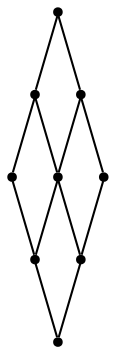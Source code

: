 graph {
  node [shape=point,comment="{\"directed\":false,\"doi\":\"10.1007/978-3-030-04414-5_32\",\"figure\":\"5 (2)\"}"]

  v0 [pos="1407.0012059920223,336.44746537647484"]
  v1 [pos="1407.0001885773393,589.1547871448598"]
  v2 [pos="1407.0001885773393,416.717066334724"]
  v3 [pos="1161.3475117445828,336.44746537647484"]
  v4 [pos="1161.3475435387918,574.0611165979117"]
  v5 [pos="1161.3475435387916,377.0569475761049"]
  v6 [pos="1038.5217138297548,336.44746537647484"]
  v7 [pos="1038.522763038647,551.9827255007675"]
  v8 [pos="1038.522763038647,380.2409078050607"]

  v2 -- v1 [id="-3",pos="1407.0001885773393,416.717066334724 1407.0001885773393,589.1547871448598 1407.0001885773393,589.1547871448598 1407.0001885773393,589.1547871448598"]
  v0 -- v2 [id="-4",pos="1407.0012059920223,336.44746537647484 1407.0001885773393,416.717066334724 1407.0001885773393,416.717066334724 1407.0001885773393,416.717066334724"]
  v5 -- v4 [id="-13",pos="1161.3475435387916,377.0569475761049 1161.3475435387918,574.0611165979117 1161.3475435387918,574.0611165979117 1161.3475435387918,574.0611165979117"]
  v3 -- v5 [id="-14",pos="1161.3475117445828,336.44746537647484 1161.3475435387916,377.0569475761049 1161.3475435387916,377.0569475761049 1161.3475435387916,377.0569475761049"]
  v5 -- v2 [id="-16",pos="1161.3475435387916,377.0569475761049 1407.0001885773393,416.717066334724 1407.0001885773393,416.717066334724 1407.0001885773393,416.717066334724"]
  v4 -- v1 [id="-17",pos="1161.3475435387918,574.0611165979117 1407.0001885773393,589.1547871448598 1407.0001885773393,589.1547871448598 1407.0001885773393,589.1547871448598"]
  v3 -- v0 [id="-23",pos="1161.3475117445828,336.44746537647484 1407.0012059920223,336.44746537647484 1407.0012059920223,336.44746537647484 1407.0012059920223,336.44746537647484"]
  v7 -- v4 [id="-26",pos="1038.522763038647,551.9827255007675 1161.3475435387918,574.0611165979117 1161.3475435387918,574.0611165979117 1161.3475435387918,574.0611165979117"]
  v6 -- v3 [id="-27",pos="1038.5217138297548,336.44746537647484 1161.3475117445828,336.44746537647484 1161.3475117445828,336.44746537647484 1161.3475117445828,336.44746537647484"]
  v8 -- v5 [id="-29",pos="1038.522763038647,380.2409078050607 1161.3475435387916,377.0569475761049 1161.3475435387916,377.0569475761049 1161.3475435387916,377.0569475761049"]
  v8 -- v7 [id="-30",pos="1038.522763038647,380.2409078050607 1038.522763038647,551.9827255007675 1038.522763038647,551.9827255007675 1038.522763038647,551.9827255007675"]
  v6 -- v8 [id="-36",pos="1038.5217138297548,336.44746537647484 1038.522763038647,380.2409078050607 1038.522763038647,380.2409078050607 1038.522763038647,380.2409078050607"]
}